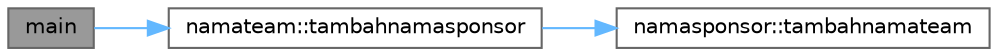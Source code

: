 digraph "main"
{
 // LATEX_PDF_SIZE
  bgcolor="transparent";
  edge [fontname=Helvetica,fontsize=10,labelfontname=Helvetica,labelfontsize=10];
  node [fontname=Helvetica,fontsize=10,shape=box,height=0.2,width=0.4];
  rankdir="LR";
  Node1 [id="Node000001",label="main",height=0.2,width=0.4,color="gray40", fillcolor="grey60", style="filled", fontcolor="black",tooltip="Fungsi utama untuk mendemonstrasikan hubungan sponsor dan tim."];
  Node1 -> Node2 [id="edge1_Node000001_Node000002",color="steelblue1",style="solid",tooltip=" "];
  Node2 [id="Node000002",label="namateam::tambahnamasponsor",height=0.2,width=0.4,color="grey40", fillcolor="white", style="filled",URL="$classnamateam.html#a77a9ebaa7ee4b5bab561c909925e5763",tooltip="Menambahkan sponsor ke dalam daftar sponsor tim."];
  Node2 -> Node3 [id="edge2_Node000002_Node000003",color="steelblue1",style="solid",tooltip=" "];
  Node3 [id="Node000003",label="namasponsor::tambahnamateam",height=0.2,width=0.4,color="grey40", fillcolor="white", style="filled",URL="$classnamasponsor.html#a961e933958838e4181fcfb498b979243",tooltip="Menambahkan tim ke dalam daftar tim sponsor."];
}
